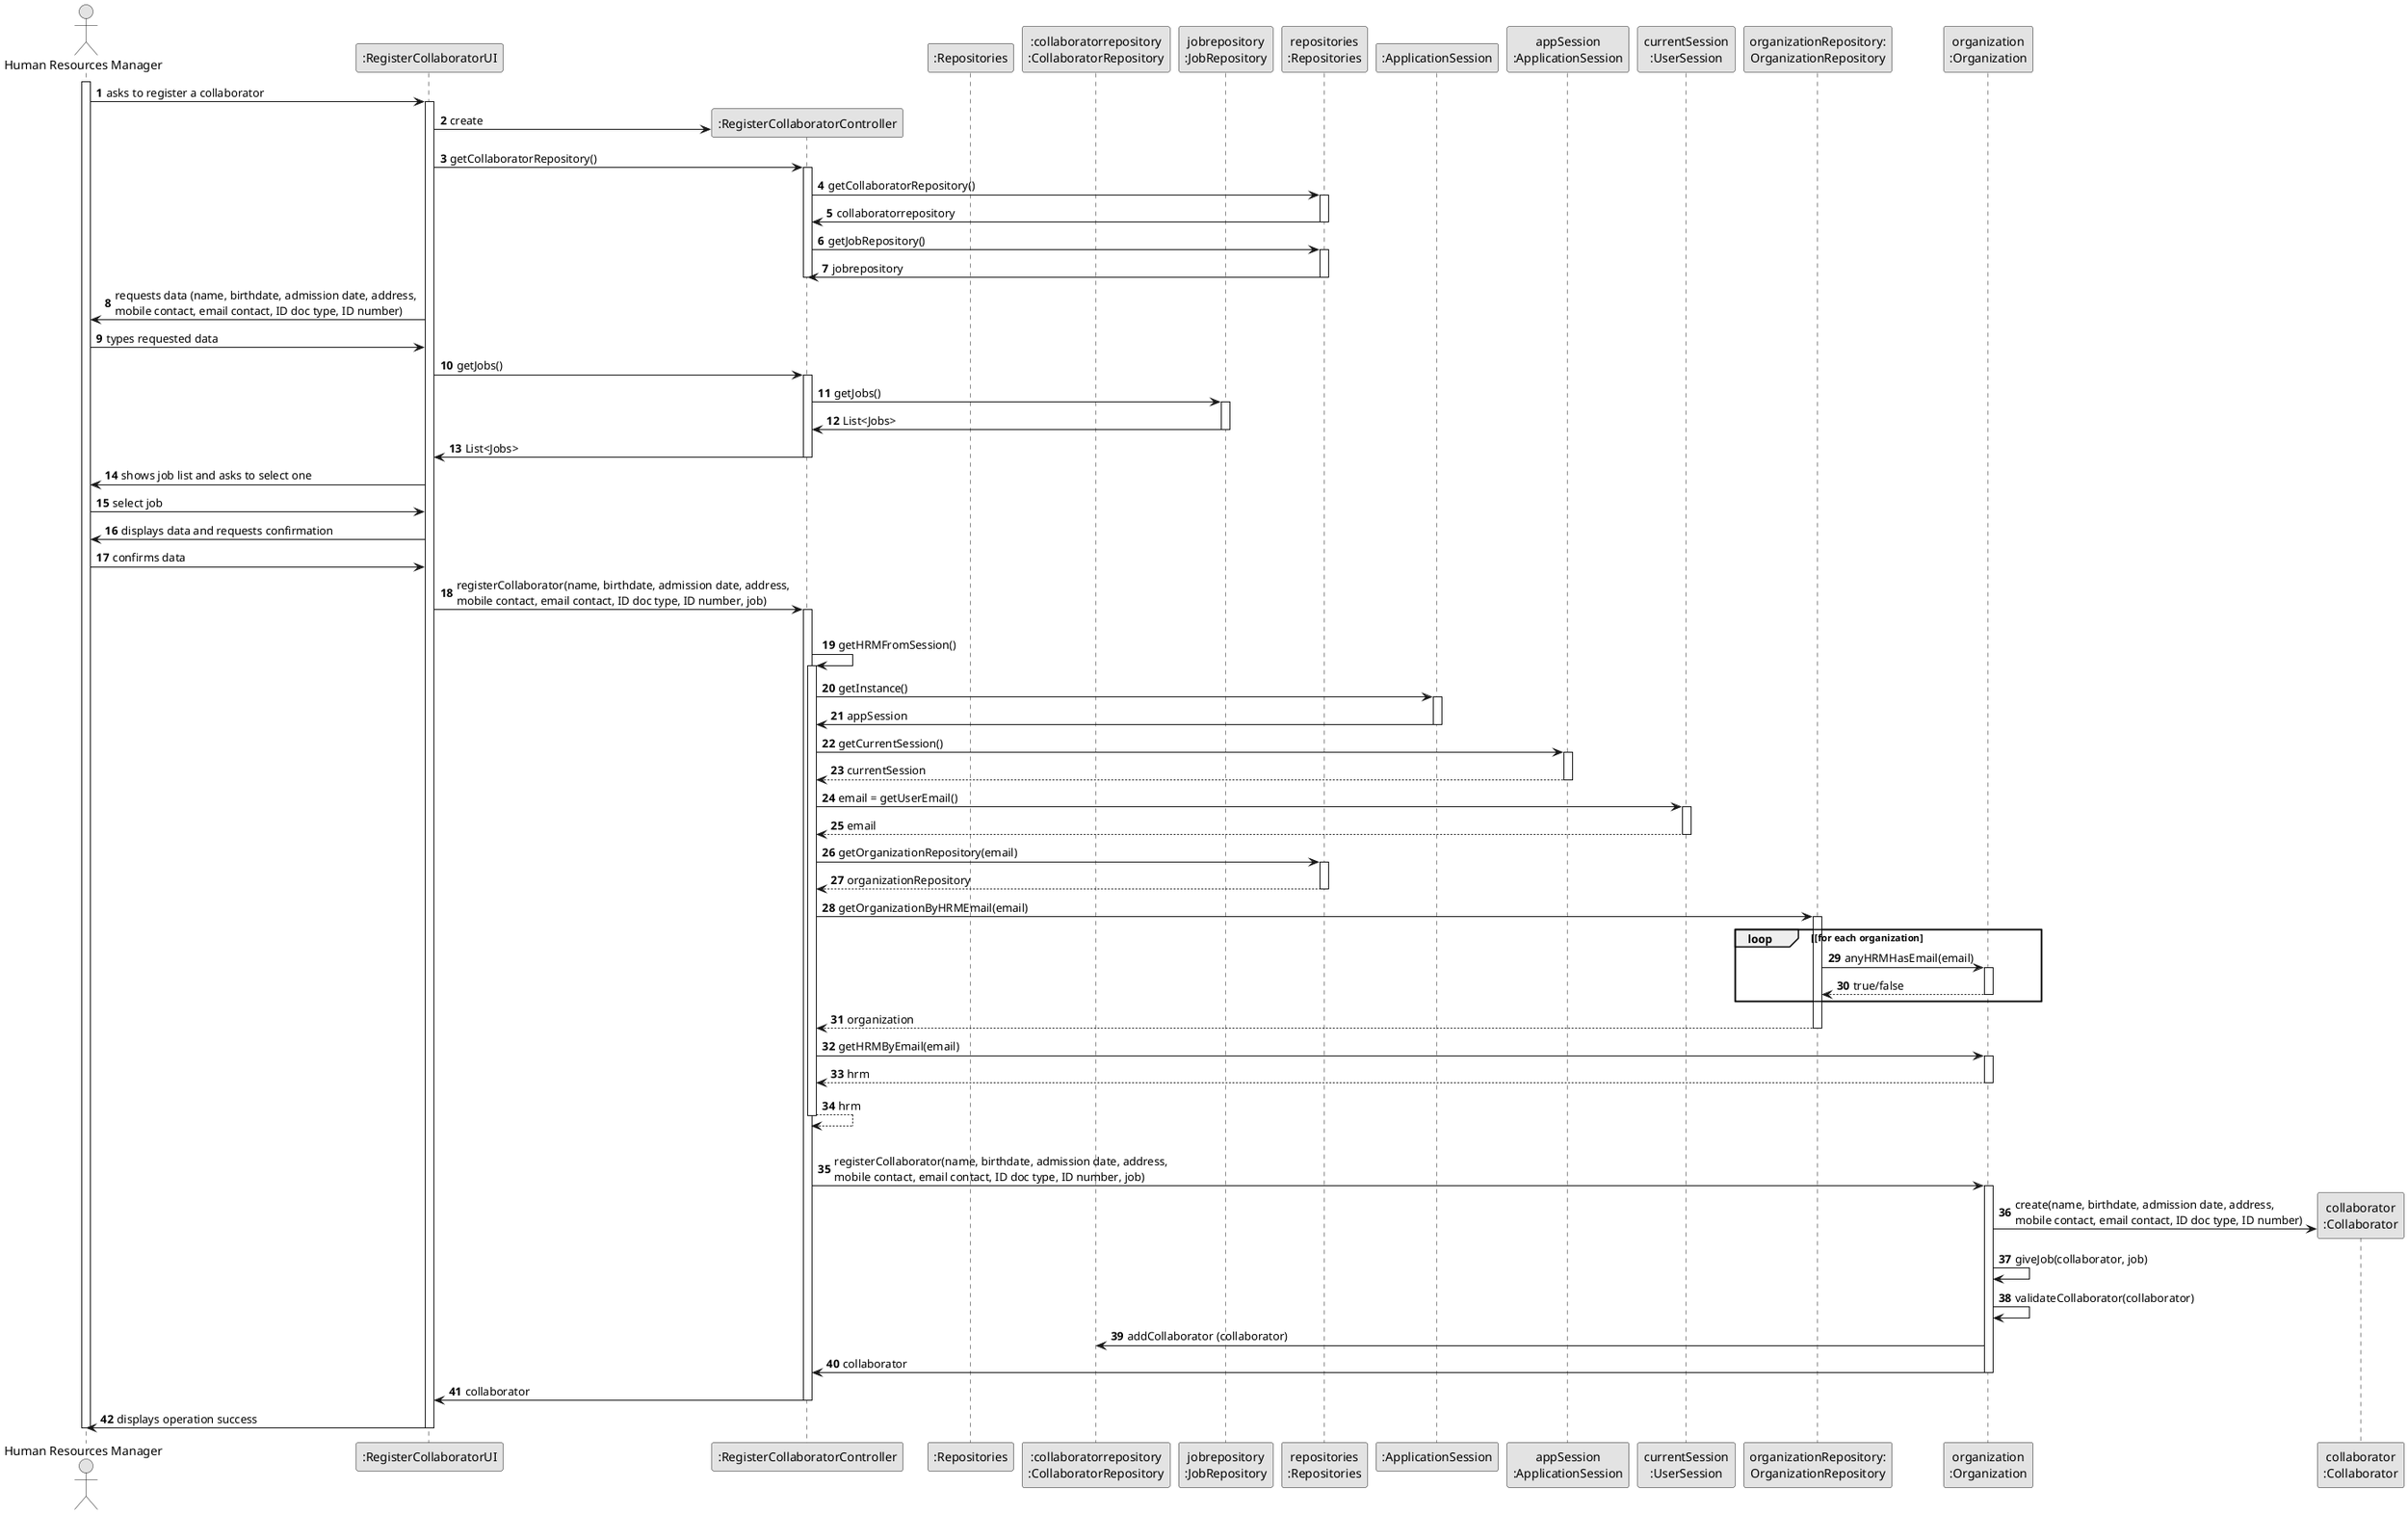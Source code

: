 @startuml
skinparam monochrome true
skinparam packageStyle rectangle
skinparam shadowing false

autonumber

'hide footbox
actor "Human Resources Manager" as ADM
participant ":RegisterCollaboratorUI" as UI
participant ":RegisterCollaboratorController" as CTRL
participant ":Repositories" as RepositorySingleton
participant ":collaboratorrepository\n:CollaboratorRepository" as CR
participant "jobrepository\n:JobRepository" as JR
participant "repositories\n:Repositories" as PLAT
participant ":ApplicationSession" as _APP
participant "appSession\n:ApplicationSession" as APP
participant "currentSession\n:UserSession" as SESSAO
participant "organizationRepository:\nOrganizationRepository" as OrganizationRepository
participant "organization\n:Organization" as ORG
participant "collaborator\n:Collaborator" as COLABORADOR

activate ADM

        ADM -> UI : asks to register a collaborator

        activate UI

'            UI --> ADM : requests data (name)
            'create CTRL
            UI -> CTRL** : create
             UI -> CTRL : getCollaboratorRepository()
             activate CTRL

                     CTRL -> PLAT : getCollaboratorRepository()
                             activate PLAT

                         PLAT -> CTRL : collaboratorrepository
                         deactivate PLAT

                     CTRL -> PLAT : getJobRepository()
                             activate PLAT

                         PLAT -> CTRL : jobrepository
                         deactivate PLAT
                   deactivate CTRL

    UI -> ADM : requests data (name, birthdate, admission date, address, \nmobile contact, email contact, ID doc type, ID number)


    ADM -> UI : types requested data

                UI -> CTRL: getJobs()
                activate CTRL

                         CTRL -> JR: getJobs()
                              activate JR

                         JR -> CTRL: List<Jobs>
                              deactivate JR

                         CTRL -> UI: List<Jobs>
            deactivate CTRL

    UI -> ADM : shows job list and asks to select one

    ADM -> UI : select job

    UI -> ADM : displays data and requests confirmation

    ADM -> UI : confirms data


        UI -> CTRL : registerCollaborator(name, birthdate, admission date, address, \nmobile contact, email contact, ID doc type, ID number, job)
        activate CTRL

            |||
            CTRL -> CTRL : getHRMFromSession()
            activate CTRL

                CTRL -> _APP: getInstance()
                activate _APP
                    _APP -> CTRL: appSession
                deactivate _APP


                CTRL -> APP: getCurrentSession()
                activate APP

                    APP --> CTRL: currentSession
                deactivate APP

                CTRL -> SESSAO: email = getUserEmail()
                activate SESSAO

                    SESSAO --> CTRL: email
                deactivate SESSAO


                CTRL -> PLAT: getOrganizationRepository(email)
                activate PLAT

                    PLAT --> CTRL: organizationRepository
                deactivate PLAT


                CTRL -> OrganizationRepository: getOrganizationByHRMEmail(email)
                activate OrganizationRepository

                    loop [for each organization
                        OrganizationRepository -> ORG : anyHRMHasEmail(email)
                        activate ORG

                             ORG --> OrganizationRepository : true/false
                        deactivate ORG
                    end
                    OrganizationRepository --> CTRL : organization
                deactivate OrganizationRepository

                CTRL -> ORG: getHRMByEmail(email)
                activate ORG

                    ORG --> CTRL : hrm
                deactivate ORG

                CTRL --> CTRL : hrm
deactivate CTRL

            |||
            CTRL -> ORG: registerCollaborator(name, birthdate, admission date, address, \nmobile contact, email contact, ID doc type, ID number, job)
            activate ORG
                       
                        ORG -> COLABORADOR**: create(name, birthdate, admission date, address, \nmobile contact, email contact, ID doc type, ID number)


                        ORG -> ORG: giveJob(collaborator, job)

                        
                        ORG -> ORG : validateCollaborator(collaborator)

                       ORG -> CR : addCollaborator (collaborator)


                   

                       ORG -> CTRL: collaborator

                       deactivate ORG







            deactivate ORG

            CTRL -> UI: collaborator
            deactivate CTRL
            UI -> ADM: displays operation success
    deactivate UI

deactivate ADM

@enduml